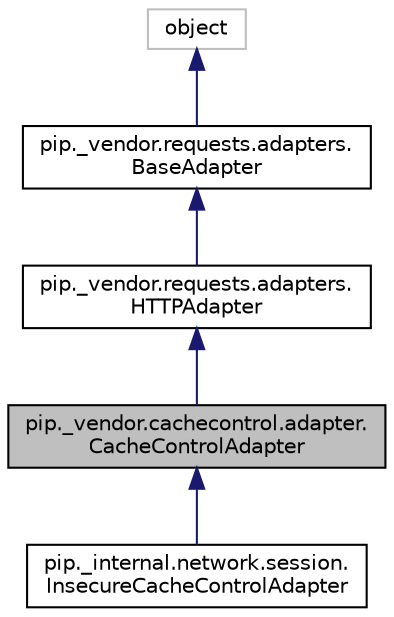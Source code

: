 digraph "pip._vendor.cachecontrol.adapter.CacheControlAdapter"
{
 // LATEX_PDF_SIZE
  edge [fontname="Helvetica",fontsize="10",labelfontname="Helvetica",labelfontsize="10"];
  node [fontname="Helvetica",fontsize="10",shape=record];
  Node1 [label="pip._vendor.cachecontrol.adapter.\lCacheControlAdapter",height=0.2,width=0.4,color="black", fillcolor="grey75", style="filled", fontcolor="black",tooltip=" "];
  Node2 -> Node1 [dir="back",color="midnightblue",fontsize="10",style="solid",fontname="Helvetica"];
  Node2 [label="pip._vendor.requests.adapters.\lHTTPAdapter",height=0.2,width=0.4,color="black", fillcolor="white", style="filled",URL="$da/dd8/classpip_1_1__vendor_1_1requests_1_1adapters_1_1_h_t_t_p_adapter.html",tooltip=" "];
  Node3 -> Node2 [dir="back",color="midnightblue",fontsize="10",style="solid",fontname="Helvetica"];
  Node3 [label="pip._vendor.requests.adapters.\lBaseAdapter",height=0.2,width=0.4,color="black", fillcolor="white", style="filled",URL="$d0/deb/classpip_1_1__vendor_1_1requests_1_1adapters_1_1_base_adapter.html",tooltip=" "];
  Node4 -> Node3 [dir="back",color="midnightblue",fontsize="10",style="solid",fontname="Helvetica"];
  Node4 [label="object",height=0.2,width=0.4,color="grey75", fillcolor="white", style="filled",tooltip=" "];
  Node1 -> Node5 [dir="back",color="midnightblue",fontsize="10",style="solid",fontname="Helvetica"];
  Node5 [label="pip._internal.network.session.\lInsecureCacheControlAdapter",height=0.2,width=0.4,color="black", fillcolor="white", style="filled",URL="$d5/d3d/classpip_1_1__internal_1_1network_1_1session_1_1_insecure_cache_control_adapter.html",tooltip=" "];
}
